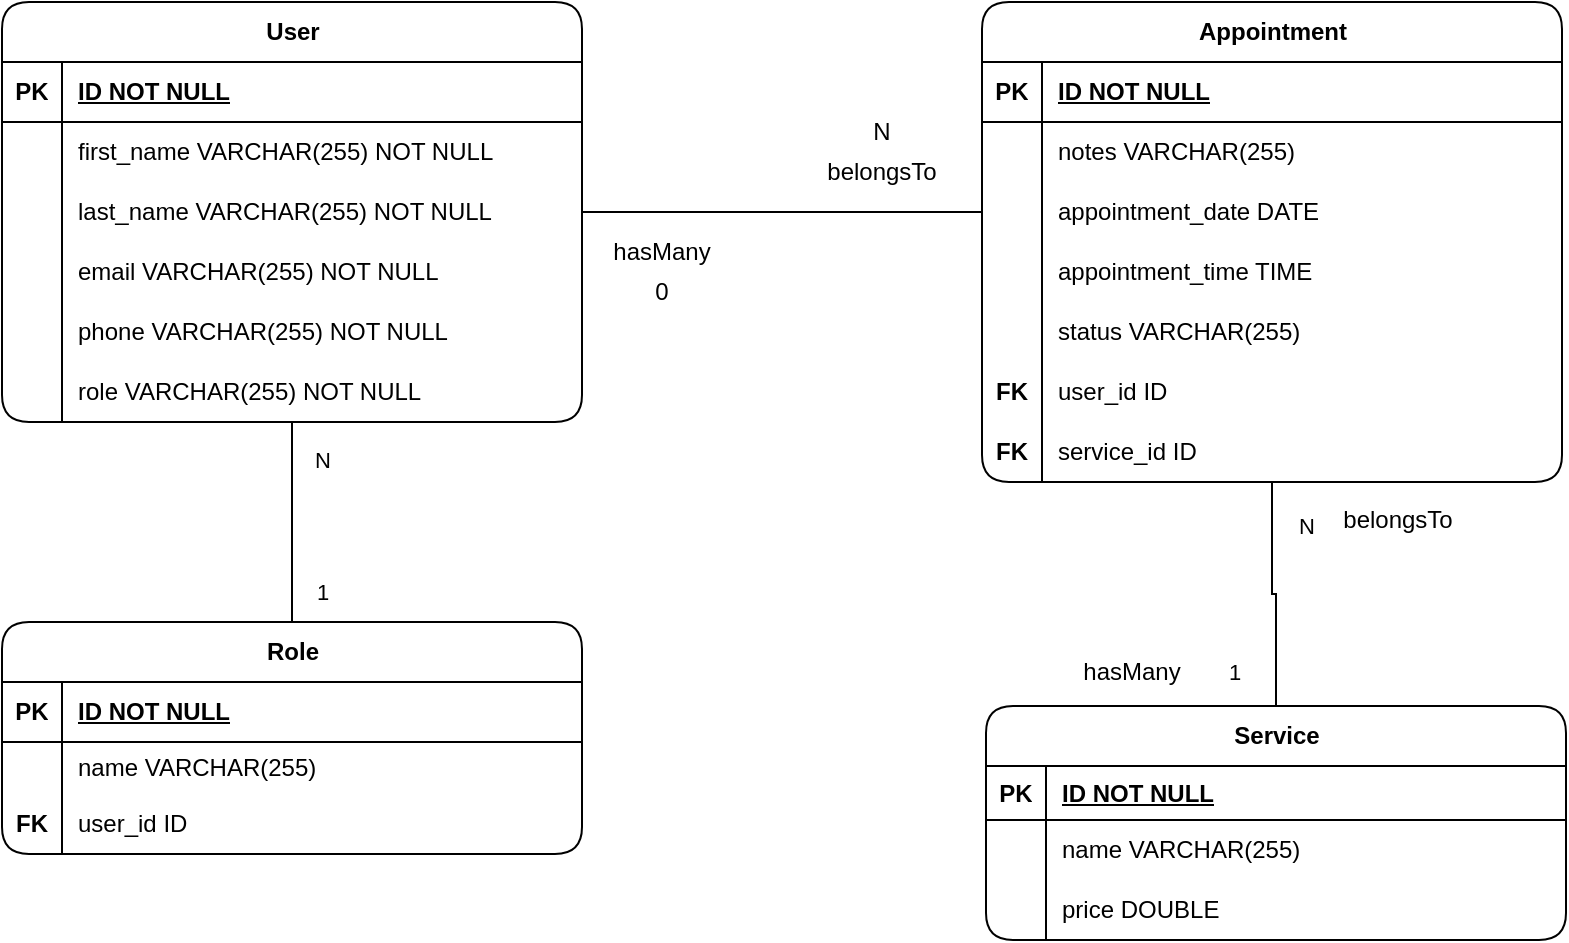 <mxfile version="28.2.8">
  <diagram name="Page-1" id="AelEsuEdMXr-yGJuRI3w">
    <mxGraphModel dx="787" dy="803" grid="1" gridSize="4" guides="0" tooltips="1" connect="1" arrows="1" fold="1" page="0" pageScale="1" pageWidth="1600" pageHeight="900" math="0" shadow="0" adaptiveColors="auto">
      <root>
        <mxCell id="0" />
        <mxCell id="1" parent="0" />
        <mxCell id="egwfH5GnE1076Y7xjs0z-1" value="User" style="shape=table;startSize=30;container=1;collapsible=1;childLayout=tableLayout;fixedRows=1;rowLines=0;fontStyle=1;align=center;resizeLast=1;html=1;rounded=1;swimlaneFillColor=default;labelBackgroundColor=none;" vertex="1" parent="1">
          <mxGeometry x="440" y="200" width="290" height="210" as="geometry" />
        </mxCell>
        <mxCell id="egwfH5GnE1076Y7xjs0z-2" value="" style="shape=tableRow;horizontal=0;startSize=0;swimlaneHead=0;swimlaneBody=0;fillColor=none;collapsible=0;dropTarget=0;points=[[0,0.5],[1,0.5]];portConstraint=eastwest;top=0;left=0;right=0;bottom=1;rounded=1;labelBackgroundColor=none;" vertex="1" parent="egwfH5GnE1076Y7xjs0z-1">
          <mxGeometry y="30" width="290" height="30" as="geometry" />
        </mxCell>
        <mxCell id="egwfH5GnE1076Y7xjs0z-3" value="PK" style="shape=partialRectangle;connectable=0;fillColor=none;top=0;left=0;bottom=0;right=0;fontStyle=1;overflow=hidden;whiteSpace=wrap;html=1;rounded=1;labelBackgroundColor=none;" vertex="1" parent="egwfH5GnE1076Y7xjs0z-2">
          <mxGeometry width="30" height="30" as="geometry">
            <mxRectangle width="30" height="30" as="alternateBounds" />
          </mxGeometry>
        </mxCell>
        <mxCell id="egwfH5GnE1076Y7xjs0z-4" value="ID NOT NULL" style="shape=partialRectangle;connectable=0;fillColor=none;top=0;left=0;bottom=0;right=0;align=left;spacingLeft=6;fontStyle=5;overflow=hidden;whiteSpace=wrap;html=1;rounded=1;labelBackgroundColor=none;" vertex="1" parent="egwfH5GnE1076Y7xjs0z-2">
          <mxGeometry x="30" width="260" height="30" as="geometry">
            <mxRectangle width="260" height="30" as="alternateBounds" />
          </mxGeometry>
        </mxCell>
        <mxCell id="egwfH5GnE1076Y7xjs0z-5" value="" style="shape=tableRow;horizontal=0;startSize=0;swimlaneHead=0;swimlaneBody=0;fillColor=none;collapsible=0;dropTarget=0;points=[[0,0.5],[1,0.5]];portConstraint=eastwest;top=0;left=0;right=0;bottom=0;rounded=1;labelBackgroundColor=none;" vertex="1" parent="egwfH5GnE1076Y7xjs0z-1">
          <mxGeometry y="60" width="290" height="30" as="geometry" />
        </mxCell>
        <mxCell id="egwfH5GnE1076Y7xjs0z-6" value="" style="shape=partialRectangle;connectable=0;fillColor=none;top=0;left=0;bottom=0;right=0;editable=1;overflow=hidden;whiteSpace=wrap;html=1;rounded=1;labelBackgroundColor=none;" vertex="1" parent="egwfH5GnE1076Y7xjs0z-5">
          <mxGeometry width="30" height="30" as="geometry">
            <mxRectangle width="30" height="30" as="alternateBounds" />
          </mxGeometry>
        </mxCell>
        <mxCell id="egwfH5GnE1076Y7xjs0z-7" value="first_name VARCHAR(255) NOT NULL&lt;span style=&quot;white-space: pre;&quot;&gt;&#x9;&lt;/span&gt;" style="shape=partialRectangle;connectable=0;fillColor=none;top=0;left=0;bottom=0;right=0;align=left;spacingLeft=6;overflow=hidden;whiteSpace=wrap;html=1;rounded=1;labelBackgroundColor=none;" vertex="1" parent="egwfH5GnE1076Y7xjs0z-5">
          <mxGeometry x="30" width="260" height="30" as="geometry">
            <mxRectangle width="260" height="30" as="alternateBounds" />
          </mxGeometry>
        </mxCell>
        <mxCell id="egwfH5GnE1076Y7xjs0z-8" value="" style="shape=tableRow;horizontal=0;startSize=0;swimlaneHead=0;swimlaneBody=0;fillColor=none;collapsible=0;dropTarget=0;points=[[0,0.5],[1,0.5]];portConstraint=eastwest;top=0;left=0;right=0;bottom=0;rounded=1;labelBackgroundColor=none;" vertex="1" parent="egwfH5GnE1076Y7xjs0z-1">
          <mxGeometry y="90" width="290" height="30" as="geometry" />
        </mxCell>
        <mxCell id="egwfH5GnE1076Y7xjs0z-9" value="" style="shape=partialRectangle;connectable=0;fillColor=none;top=0;left=0;bottom=0;right=0;editable=1;overflow=hidden;whiteSpace=wrap;html=1;rounded=1;labelBackgroundColor=none;" vertex="1" parent="egwfH5GnE1076Y7xjs0z-8">
          <mxGeometry width="30" height="30" as="geometry">
            <mxRectangle width="30" height="30" as="alternateBounds" />
          </mxGeometry>
        </mxCell>
        <mxCell id="egwfH5GnE1076Y7xjs0z-10" value="last_name VARCHAR(255)&lt;span style=&quot;white-space: pre;&quot;&gt; NOT NULL&lt;/span&gt;" style="shape=partialRectangle;connectable=0;fillColor=none;top=0;left=0;bottom=0;right=0;align=left;spacingLeft=6;overflow=hidden;whiteSpace=wrap;html=1;rounded=1;labelBackgroundColor=none;" vertex="1" parent="egwfH5GnE1076Y7xjs0z-8">
          <mxGeometry x="30" width="260" height="30" as="geometry">
            <mxRectangle width="260" height="30" as="alternateBounds" />
          </mxGeometry>
        </mxCell>
        <mxCell id="egwfH5GnE1076Y7xjs0z-11" value="" style="shape=tableRow;horizontal=0;startSize=0;swimlaneHead=0;swimlaneBody=0;fillColor=none;collapsible=0;dropTarget=0;points=[[0,0.5],[1,0.5]];portConstraint=eastwest;top=0;left=0;right=0;bottom=0;rounded=1;labelBackgroundColor=none;" vertex="1" parent="egwfH5GnE1076Y7xjs0z-1">
          <mxGeometry y="120" width="290" height="30" as="geometry" />
        </mxCell>
        <mxCell id="egwfH5GnE1076Y7xjs0z-12" value="" style="shape=partialRectangle;connectable=0;fillColor=none;top=0;left=0;bottom=0;right=0;editable=1;overflow=hidden;whiteSpace=wrap;html=1;rounded=1;labelBackgroundColor=none;" vertex="1" parent="egwfH5GnE1076Y7xjs0z-11">
          <mxGeometry width="30" height="30" as="geometry">
            <mxRectangle width="30" height="30" as="alternateBounds" />
          </mxGeometry>
        </mxCell>
        <mxCell id="egwfH5GnE1076Y7xjs0z-13" value="email VARCHAR(255) NOT NULL" style="shape=partialRectangle;connectable=0;fillColor=none;top=0;left=0;bottom=0;right=0;align=left;spacingLeft=6;overflow=hidden;whiteSpace=wrap;html=1;rounded=1;labelBackgroundColor=none;" vertex="1" parent="egwfH5GnE1076Y7xjs0z-11">
          <mxGeometry x="30" width="260" height="30" as="geometry">
            <mxRectangle width="260" height="30" as="alternateBounds" />
          </mxGeometry>
        </mxCell>
        <mxCell id="egwfH5GnE1076Y7xjs0z-14" value="" style="shape=tableRow;horizontal=0;startSize=0;swimlaneHead=0;swimlaneBody=0;fillColor=none;collapsible=0;dropTarget=0;points=[[0,0.5],[1,0.5]];portConstraint=eastwest;top=0;left=0;right=0;bottom=0;rounded=1;labelBackgroundColor=none;" vertex="1" parent="egwfH5GnE1076Y7xjs0z-1">
          <mxGeometry y="150" width="290" height="30" as="geometry" />
        </mxCell>
        <mxCell id="egwfH5GnE1076Y7xjs0z-15" value="" style="shape=partialRectangle;connectable=0;fillColor=none;top=0;left=0;bottom=0;right=0;editable=1;overflow=hidden;whiteSpace=wrap;html=1;rounded=1;labelBackgroundColor=none;" vertex="1" parent="egwfH5GnE1076Y7xjs0z-14">
          <mxGeometry width="30" height="30" as="geometry">
            <mxRectangle width="30" height="30" as="alternateBounds" />
          </mxGeometry>
        </mxCell>
        <mxCell id="egwfH5GnE1076Y7xjs0z-16" value="phone VARCHAR(255) NOT NULL" style="shape=partialRectangle;connectable=0;fillColor=none;top=0;left=0;bottom=0;right=0;align=left;spacingLeft=6;overflow=hidden;whiteSpace=wrap;html=1;rounded=1;labelBackgroundColor=none;" vertex="1" parent="egwfH5GnE1076Y7xjs0z-14">
          <mxGeometry x="30" width="260" height="30" as="geometry">
            <mxRectangle width="260" height="30" as="alternateBounds" />
          </mxGeometry>
        </mxCell>
        <mxCell id="egwfH5GnE1076Y7xjs0z-17" value="" style="shape=tableRow;horizontal=0;startSize=0;swimlaneHead=0;swimlaneBody=0;fillColor=none;collapsible=0;dropTarget=0;points=[[0,0.5],[1,0.5]];portConstraint=eastwest;top=0;left=0;right=0;bottom=0;rounded=1;labelBackgroundColor=none;" vertex="1" parent="egwfH5GnE1076Y7xjs0z-1">
          <mxGeometry y="180" width="290" height="30" as="geometry" />
        </mxCell>
        <mxCell id="egwfH5GnE1076Y7xjs0z-18" value="" style="shape=partialRectangle;connectable=0;fillColor=none;top=0;left=0;bottom=0;right=0;editable=1;overflow=hidden;whiteSpace=wrap;html=1;rounded=1;labelBackgroundColor=none;" vertex="1" parent="egwfH5GnE1076Y7xjs0z-17">
          <mxGeometry width="30" height="30" as="geometry">
            <mxRectangle width="30" height="30" as="alternateBounds" />
          </mxGeometry>
        </mxCell>
        <mxCell id="egwfH5GnE1076Y7xjs0z-19" value="role VARCHAR(255) NOT NULL" style="shape=partialRectangle;connectable=0;fillColor=none;top=0;left=0;bottom=0;right=0;align=left;spacingLeft=6;overflow=hidden;whiteSpace=wrap;html=1;rounded=1;labelBackgroundColor=none;" vertex="1" parent="egwfH5GnE1076Y7xjs0z-17">
          <mxGeometry x="30" width="260" height="30" as="geometry">
            <mxRectangle width="260" height="30" as="alternateBounds" />
          </mxGeometry>
        </mxCell>
        <mxCell id="egwfH5GnE1076Y7xjs0z-20" value="Service" style="shape=table;startSize=30;container=1;collapsible=1;childLayout=tableLayout;fixedRows=1;rowLines=0;fontStyle=1;align=center;resizeLast=1;html=1;rounded=1;swimlaneFillColor=default;swimlaneLine=1;labelBackgroundColor=none;" vertex="1" parent="1">
          <mxGeometry x="932" y="552" width="290" height="117" as="geometry" />
        </mxCell>
        <mxCell id="egwfH5GnE1076Y7xjs0z-21" value="" style="shape=tableRow;horizontal=0;startSize=0;swimlaneHead=0;swimlaneBody=0;fillColor=none;collapsible=0;dropTarget=0;points=[[0,0.5],[1,0.5]];portConstraint=eastwest;top=0;left=0;right=0;bottom=1;rounded=1;labelBackgroundColor=none;" vertex="1" parent="egwfH5GnE1076Y7xjs0z-20">
          <mxGeometry y="30" width="290" height="27" as="geometry" />
        </mxCell>
        <mxCell id="egwfH5GnE1076Y7xjs0z-22" value="PK" style="shape=partialRectangle;connectable=0;fillColor=none;top=0;left=0;bottom=0;right=0;fontStyle=1;overflow=hidden;whiteSpace=wrap;html=1;rounded=1;labelBackgroundColor=none;" vertex="1" parent="egwfH5GnE1076Y7xjs0z-21">
          <mxGeometry width="30" height="27" as="geometry">
            <mxRectangle width="30" height="27" as="alternateBounds" />
          </mxGeometry>
        </mxCell>
        <mxCell id="egwfH5GnE1076Y7xjs0z-23" value="ID NOT NULL" style="shape=partialRectangle;connectable=0;fillColor=none;top=0;left=0;bottom=0;right=0;align=left;spacingLeft=6;fontStyle=5;overflow=hidden;whiteSpace=wrap;html=1;rounded=1;labelBackgroundColor=none;" vertex="1" parent="egwfH5GnE1076Y7xjs0z-21">
          <mxGeometry x="30" width="260" height="27" as="geometry">
            <mxRectangle width="260" height="27" as="alternateBounds" />
          </mxGeometry>
        </mxCell>
        <mxCell id="egwfH5GnE1076Y7xjs0z-24" value="" style="shape=tableRow;horizontal=0;startSize=0;swimlaneHead=0;swimlaneBody=0;fillColor=none;collapsible=0;dropTarget=0;points=[[0,0.5],[1,0.5]];portConstraint=eastwest;top=0;left=0;right=0;bottom=0;rounded=1;labelBackgroundColor=none;" vertex="1" parent="egwfH5GnE1076Y7xjs0z-20">
          <mxGeometry y="57" width="290" height="30" as="geometry" />
        </mxCell>
        <mxCell id="egwfH5GnE1076Y7xjs0z-25" value="" style="shape=partialRectangle;connectable=0;fillColor=none;top=0;left=0;bottom=0;right=0;editable=1;overflow=hidden;whiteSpace=wrap;html=1;rounded=1;labelBackgroundColor=none;" vertex="1" parent="egwfH5GnE1076Y7xjs0z-24">
          <mxGeometry width="30" height="30" as="geometry">
            <mxRectangle width="30" height="30" as="alternateBounds" />
          </mxGeometry>
        </mxCell>
        <mxCell id="egwfH5GnE1076Y7xjs0z-26" value="name VARCHAR(255)" style="shape=partialRectangle;connectable=0;fillColor=none;top=0;left=0;bottom=0;right=0;align=left;spacingLeft=6;overflow=hidden;whiteSpace=wrap;html=1;swimlaneFillColor=default;rounded=1;labelBackgroundColor=none;" vertex="1" parent="egwfH5GnE1076Y7xjs0z-24">
          <mxGeometry x="30" width="260" height="30" as="geometry">
            <mxRectangle width="260" height="30" as="alternateBounds" />
          </mxGeometry>
        </mxCell>
        <mxCell id="egwfH5GnE1076Y7xjs0z-27" value="" style="shape=tableRow;horizontal=0;startSize=0;swimlaneHead=0;swimlaneBody=0;fillColor=none;collapsible=0;dropTarget=0;points=[[0,0.5],[1,0.5]];portConstraint=eastwest;top=0;left=0;right=0;bottom=0;rounded=1;labelBackgroundColor=none;" vertex="1" parent="egwfH5GnE1076Y7xjs0z-20">
          <mxGeometry y="87" width="290" height="30" as="geometry" />
        </mxCell>
        <mxCell id="egwfH5GnE1076Y7xjs0z-28" value="" style="shape=partialRectangle;connectable=0;fillColor=none;top=0;left=0;bottom=0;right=0;editable=1;overflow=hidden;whiteSpace=wrap;html=1;rounded=1;labelBackgroundColor=none;" vertex="1" parent="egwfH5GnE1076Y7xjs0z-27">
          <mxGeometry width="30" height="30" as="geometry">
            <mxRectangle width="30" height="30" as="alternateBounds" />
          </mxGeometry>
        </mxCell>
        <mxCell id="egwfH5GnE1076Y7xjs0z-29" value="price DOUBLE" style="shape=partialRectangle;connectable=0;fillColor=none;top=0;left=0;bottom=0;right=0;align=left;spacingLeft=6;overflow=hidden;whiteSpace=wrap;html=1;rounded=1;labelBackgroundColor=none;" vertex="1" parent="egwfH5GnE1076Y7xjs0z-27">
          <mxGeometry x="30" width="260" height="30" as="geometry">
            <mxRectangle width="260" height="30" as="alternateBounds" />
          </mxGeometry>
        </mxCell>
        <mxCell id="egwfH5GnE1076Y7xjs0z-80" style="rounded=0;orthogonalLoop=1;jettySize=auto;html=1;strokeColor=default;edgeStyle=orthogonalEdgeStyle;endArrow=none;endFill=0;entryX=0.5;entryY=0;entryDx=0;entryDy=0;" edge="1" parent="1" source="egwfH5GnE1076Y7xjs0z-33" target="egwfH5GnE1076Y7xjs0z-20">
          <mxGeometry relative="1" as="geometry" />
        </mxCell>
        <mxCell id="egwfH5GnE1076Y7xjs0z-84" value="1" style="edgeLabel;html=1;align=center;verticalAlign=middle;resizable=0;points=[];" vertex="1" connectable="0" parent="egwfH5GnE1076Y7xjs0z-80">
          <mxGeometry x="0.693" y="-1" relative="1" as="geometry">
            <mxPoint x="-20" as="offset" />
          </mxGeometry>
        </mxCell>
        <mxCell id="egwfH5GnE1076Y7xjs0z-85" value="N" style="edgeLabel;html=1;align=center;verticalAlign=middle;resizable=0;points=[];" vertex="1" connectable="0" parent="egwfH5GnE1076Y7xjs0z-80">
          <mxGeometry x="-0.614" y="-1" relative="1" as="geometry">
            <mxPoint x="18" as="offset" />
          </mxGeometry>
        </mxCell>
        <mxCell id="egwfH5GnE1076Y7xjs0z-33" value="Appointment" style="shape=table;startSize=30;container=1;collapsible=1;childLayout=tableLayout;fixedRows=1;rowLines=0;fontStyle=1;align=center;resizeLast=1;html=1;rounded=1;swimlaneFillColor=default;labelBackgroundColor=none;" vertex="1" parent="1">
          <mxGeometry x="930" y="200" width="290" height="240" as="geometry" />
        </mxCell>
        <mxCell id="egwfH5GnE1076Y7xjs0z-34" value="" style="shape=tableRow;horizontal=0;startSize=0;swimlaneHead=0;swimlaneBody=0;fillColor=none;collapsible=0;dropTarget=0;points=[[0,0.5],[1,0.5]];portConstraint=eastwest;top=0;left=0;right=0;bottom=1;rounded=1;labelBackgroundColor=none;" vertex="1" parent="egwfH5GnE1076Y7xjs0z-33">
          <mxGeometry y="30" width="290" height="30" as="geometry" />
        </mxCell>
        <mxCell id="egwfH5GnE1076Y7xjs0z-35" value="PK" style="shape=partialRectangle;connectable=0;fillColor=none;top=0;left=0;bottom=0;right=0;fontStyle=1;overflow=hidden;whiteSpace=wrap;html=1;rounded=1;labelBackgroundColor=none;" vertex="1" parent="egwfH5GnE1076Y7xjs0z-34">
          <mxGeometry width="30" height="30" as="geometry">
            <mxRectangle width="30" height="30" as="alternateBounds" />
          </mxGeometry>
        </mxCell>
        <mxCell id="egwfH5GnE1076Y7xjs0z-36" value="ID NOT NULL" style="shape=partialRectangle;connectable=0;fillColor=none;top=0;left=0;bottom=0;right=0;align=left;spacingLeft=6;fontStyle=5;overflow=hidden;whiteSpace=wrap;html=1;rounded=1;labelBackgroundColor=none;" vertex="1" parent="egwfH5GnE1076Y7xjs0z-34">
          <mxGeometry x="30" width="260" height="30" as="geometry">
            <mxRectangle width="260" height="30" as="alternateBounds" />
          </mxGeometry>
        </mxCell>
        <mxCell id="egwfH5GnE1076Y7xjs0z-37" value="" style="shape=tableRow;horizontal=0;startSize=0;swimlaneHead=0;swimlaneBody=0;fillColor=none;collapsible=0;dropTarget=0;points=[[0,0.5],[1,0.5]];portConstraint=eastwest;top=0;left=0;right=0;bottom=0;rounded=1;labelBackgroundColor=none;" vertex="1" parent="egwfH5GnE1076Y7xjs0z-33">
          <mxGeometry y="60" width="290" height="30" as="geometry" />
        </mxCell>
        <mxCell id="egwfH5GnE1076Y7xjs0z-38" value="" style="shape=partialRectangle;connectable=0;fillColor=none;top=0;left=0;bottom=0;right=0;editable=1;overflow=hidden;whiteSpace=wrap;html=1;rounded=1;labelBackgroundColor=none;" vertex="1" parent="egwfH5GnE1076Y7xjs0z-37">
          <mxGeometry width="30" height="30" as="geometry">
            <mxRectangle width="30" height="30" as="alternateBounds" />
          </mxGeometry>
        </mxCell>
        <mxCell id="egwfH5GnE1076Y7xjs0z-39" value="notes VARCHAR(255) " style="shape=partialRectangle;connectable=0;fillColor=none;top=0;left=0;bottom=0;right=0;align=left;spacingLeft=6;overflow=hidden;whiteSpace=wrap;html=1;rounded=1;labelBackgroundColor=none;" vertex="1" parent="egwfH5GnE1076Y7xjs0z-37">
          <mxGeometry x="30" width="260" height="30" as="geometry">
            <mxRectangle width="260" height="30" as="alternateBounds" />
          </mxGeometry>
        </mxCell>
        <mxCell id="egwfH5GnE1076Y7xjs0z-40" value="" style="shape=tableRow;horizontal=0;startSize=0;swimlaneHead=0;swimlaneBody=0;fillColor=none;collapsible=0;dropTarget=0;points=[[0,0.5],[1,0.5]];portConstraint=eastwest;top=0;left=0;right=0;bottom=0;rounded=1;labelBackgroundColor=none;" vertex="1" parent="egwfH5GnE1076Y7xjs0z-33">
          <mxGeometry y="90" width="290" height="30" as="geometry" />
        </mxCell>
        <mxCell id="egwfH5GnE1076Y7xjs0z-41" value="" style="shape=partialRectangle;connectable=0;fillColor=none;top=0;left=0;bottom=0;right=0;editable=1;overflow=hidden;whiteSpace=wrap;html=1;rounded=1;labelBackgroundColor=none;" vertex="1" parent="egwfH5GnE1076Y7xjs0z-40">
          <mxGeometry width="30" height="30" as="geometry">
            <mxRectangle width="30" height="30" as="alternateBounds" />
          </mxGeometry>
        </mxCell>
        <mxCell id="egwfH5GnE1076Y7xjs0z-42" value="appointment_date DATE" style="shape=partialRectangle;connectable=0;fillColor=none;top=0;left=0;bottom=0;right=0;align=left;spacingLeft=6;overflow=hidden;whiteSpace=wrap;html=1;rounded=1;labelBackgroundColor=none;" vertex="1" parent="egwfH5GnE1076Y7xjs0z-40">
          <mxGeometry x="30" width="260" height="30" as="geometry">
            <mxRectangle width="260" height="30" as="alternateBounds" />
          </mxGeometry>
        </mxCell>
        <mxCell id="egwfH5GnE1076Y7xjs0z-43" value="" style="shape=tableRow;horizontal=0;startSize=0;swimlaneHead=0;swimlaneBody=0;fillColor=none;collapsible=0;dropTarget=0;points=[[0,0.5],[1,0.5]];portConstraint=eastwest;top=0;left=0;right=0;bottom=0;rounded=1;labelBackgroundColor=none;" vertex="1" parent="egwfH5GnE1076Y7xjs0z-33">
          <mxGeometry y="120" width="290" height="30" as="geometry" />
        </mxCell>
        <mxCell id="egwfH5GnE1076Y7xjs0z-44" value="" style="shape=partialRectangle;connectable=0;fillColor=none;top=0;left=0;bottom=0;right=0;editable=1;overflow=hidden;whiteSpace=wrap;html=1;rounded=1;labelBackgroundColor=none;" vertex="1" parent="egwfH5GnE1076Y7xjs0z-43">
          <mxGeometry width="30" height="30" as="geometry">
            <mxRectangle width="30" height="30" as="alternateBounds" />
          </mxGeometry>
        </mxCell>
        <mxCell id="egwfH5GnE1076Y7xjs0z-45" value="appointment_time TIME" style="shape=partialRectangle;connectable=0;fillColor=none;top=0;left=0;bottom=0;right=0;align=left;spacingLeft=6;overflow=hidden;whiteSpace=wrap;html=1;rounded=1;labelBackgroundColor=none;" vertex="1" parent="egwfH5GnE1076Y7xjs0z-43">
          <mxGeometry x="30" width="260" height="30" as="geometry">
            <mxRectangle width="260" height="30" as="alternateBounds" />
          </mxGeometry>
        </mxCell>
        <mxCell id="egwfH5GnE1076Y7xjs0z-46" value="" style="shape=tableRow;horizontal=0;startSize=0;swimlaneHead=0;swimlaneBody=0;fillColor=none;collapsible=0;dropTarget=0;points=[[0,0.5],[1,0.5]];portConstraint=eastwest;top=0;left=0;right=0;bottom=0;rounded=1;labelBackgroundColor=none;" vertex="1" parent="egwfH5GnE1076Y7xjs0z-33">
          <mxGeometry y="150" width="290" height="30" as="geometry" />
        </mxCell>
        <mxCell id="egwfH5GnE1076Y7xjs0z-47" value="" style="shape=partialRectangle;connectable=0;fillColor=none;top=0;left=0;bottom=0;right=0;editable=1;overflow=hidden;whiteSpace=wrap;html=1;rounded=1;labelBackgroundColor=none;" vertex="1" parent="egwfH5GnE1076Y7xjs0z-46">
          <mxGeometry width="30" height="30" as="geometry">
            <mxRectangle width="30" height="30" as="alternateBounds" />
          </mxGeometry>
        </mxCell>
        <mxCell id="egwfH5GnE1076Y7xjs0z-48" value="status VARCHAR(255)" style="shape=partialRectangle;connectable=0;fillColor=none;top=0;left=0;bottom=0;right=0;align=left;spacingLeft=6;overflow=hidden;whiteSpace=wrap;html=1;rounded=1;labelBackgroundColor=none;" vertex="1" parent="egwfH5GnE1076Y7xjs0z-46">
          <mxGeometry x="30" width="260" height="30" as="geometry">
            <mxRectangle width="260" height="30" as="alternateBounds" />
          </mxGeometry>
        </mxCell>
        <mxCell id="egwfH5GnE1076Y7xjs0z-49" value="" style="shape=tableRow;horizontal=0;startSize=0;swimlaneHead=0;swimlaneBody=0;fillColor=none;collapsible=0;dropTarget=0;points=[[0,0.5],[1,0.5]];portConstraint=eastwest;top=0;left=0;right=0;bottom=0;rounded=1;labelBackgroundColor=none;" vertex="1" parent="egwfH5GnE1076Y7xjs0z-33">
          <mxGeometry y="180" width="290" height="30" as="geometry" />
        </mxCell>
        <mxCell id="egwfH5GnE1076Y7xjs0z-50" value="&lt;b&gt;FK&lt;/b&gt;" style="shape=partialRectangle;connectable=0;fillColor=none;top=0;left=0;bottom=0;right=0;editable=1;overflow=hidden;whiteSpace=wrap;html=1;rounded=1;labelBackgroundColor=none;" vertex="1" parent="egwfH5GnE1076Y7xjs0z-49">
          <mxGeometry width="30" height="30" as="geometry">
            <mxRectangle width="30" height="30" as="alternateBounds" />
          </mxGeometry>
        </mxCell>
        <mxCell id="egwfH5GnE1076Y7xjs0z-51" value="user_id ID" style="shape=partialRectangle;connectable=0;fillColor=none;top=0;left=0;bottom=0;right=0;align=left;spacingLeft=6;overflow=hidden;whiteSpace=wrap;html=1;rounded=1;labelBackgroundColor=none;" vertex="1" parent="egwfH5GnE1076Y7xjs0z-49">
          <mxGeometry x="30" width="260" height="30" as="geometry">
            <mxRectangle width="260" height="30" as="alternateBounds" />
          </mxGeometry>
        </mxCell>
        <mxCell id="egwfH5GnE1076Y7xjs0z-76" value="" style="shape=tableRow;horizontal=0;startSize=0;swimlaneHead=0;swimlaneBody=0;fillColor=none;collapsible=0;dropTarget=0;points=[[0,0.5],[1,0.5]];portConstraint=eastwest;top=0;left=0;right=0;bottom=0;rounded=1;labelBackgroundColor=none;" vertex="1" parent="egwfH5GnE1076Y7xjs0z-33">
          <mxGeometry y="210" width="290" height="30" as="geometry" />
        </mxCell>
        <mxCell id="egwfH5GnE1076Y7xjs0z-77" value="&lt;b&gt;FK&lt;/b&gt;" style="shape=partialRectangle;connectable=0;fillColor=none;top=0;left=0;bottom=0;right=0;editable=1;overflow=hidden;whiteSpace=wrap;html=1;rounded=1;labelBackgroundColor=none;" vertex="1" parent="egwfH5GnE1076Y7xjs0z-76">
          <mxGeometry width="30" height="30" as="geometry">
            <mxRectangle width="30" height="30" as="alternateBounds" />
          </mxGeometry>
        </mxCell>
        <mxCell id="egwfH5GnE1076Y7xjs0z-78" value="service_id ID" style="shape=partialRectangle;connectable=0;fillColor=none;top=0;left=0;bottom=0;right=0;align=left;spacingLeft=6;overflow=hidden;whiteSpace=wrap;html=1;rounded=1;labelBackgroundColor=none;" vertex="1" parent="egwfH5GnE1076Y7xjs0z-76">
          <mxGeometry x="30" width="260" height="30" as="geometry">
            <mxRectangle width="260" height="30" as="alternateBounds" />
          </mxGeometry>
        </mxCell>
        <mxCell id="egwfH5GnE1076Y7xjs0z-52" value="hasMany" style="text;html=1;whiteSpace=wrap;strokeColor=none;fillColor=none;align=center;verticalAlign=middle;rounded=1;labelBackgroundColor=none;" vertex="1" parent="1">
          <mxGeometry x="740" y="310" width="60" height="30" as="geometry" />
        </mxCell>
        <mxCell id="egwfH5GnE1076Y7xjs0z-53" value="belongsTo" style="text;html=1;whiteSpace=wrap;strokeColor=none;fillColor=none;align=center;verticalAlign=middle;rounded=1;labelBackgroundColor=none;" vertex="1" parent="1">
          <mxGeometry x="850" y="270" width="60" height="30" as="geometry" />
        </mxCell>
        <mxCell id="egwfH5GnE1076Y7xjs0z-57" value="0" style="text;html=1;whiteSpace=wrap;strokeColor=none;fillColor=none;align=center;verticalAlign=middle;rounded=1;labelBackgroundColor=none;" vertex="1" parent="1">
          <mxGeometry x="740" y="330" width="60" height="30" as="geometry" />
        </mxCell>
        <mxCell id="egwfH5GnE1076Y7xjs0z-58" value="N" style="text;html=1;whiteSpace=wrap;strokeColor=none;fillColor=none;align=center;verticalAlign=middle;rounded=1;labelBackgroundColor=none;" vertex="1" parent="1">
          <mxGeometry x="850" y="250" width="60" height="30" as="geometry" />
        </mxCell>
        <mxCell id="egwfH5GnE1076Y7xjs0z-59" value="Role" style="shape=table;startSize=30;container=1;collapsible=1;childLayout=tableLayout;fixedRows=1;rowLines=0;fontStyle=1;align=center;resizeLast=1;html=1;rounded=1;swimlaneFillColor=default;labelBackgroundColor=none;" vertex="1" parent="1">
          <mxGeometry x="440" y="510" width="290" height="116" as="geometry" />
        </mxCell>
        <mxCell id="egwfH5GnE1076Y7xjs0z-60" value="" style="shape=tableRow;horizontal=0;startSize=0;swimlaneHead=0;swimlaneBody=0;fillColor=none;collapsible=0;dropTarget=0;points=[[0,0.5],[1,0.5]];portConstraint=eastwest;top=0;left=0;right=0;bottom=1;rounded=1;labelBackgroundColor=none;" vertex="1" parent="egwfH5GnE1076Y7xjs0z-59">
          <mxGeometry y="30" width="290" height="30" as="geometry" />
        </mxCell>
        <mxCell id="egwfH5GnE1076Y7xjs0z-61" value="PK" style="shape=partialRectangle;connectable=0;fillColor=none;top=0;left=0;bottom=0;right=0;fontStyle=1;overflow=hidden;whiteSpace=wrap;html=1;rounded=1;labelBackgroundColor=none;" vertex="1" parent="egwfH5GnE1076Y7xjs0z-60">
          <mxGeometry width="30" height="30" as="geometry">
            <mxRectangle width="30" height="30" as="alternateBounds" />
          </mxGeometry>
        </mxCell>
        <mxCell id="egwfH5GnE1076Y7xjs0z-62" value="ID NOT NULL" style="shape=partialRectangle;connectable=0;fillColor=none;top=0;left=0;bottom=0;right=0;align=left;spacingLeft=6;fontStyle=5;overflow=hidden;whiteSpace=wrap;html=1;rounded=1;labelBackgroundColor=none;" vertex="1" parent="egwfH5GnE1076Y7xjs0z-60">
          <mxGeometry x="30" width="260" height="30" as="geometry">
            <mxRectangle width="260" height="30" as="alternateBounds" />
          </mxGeometry>
        </mxCell>
        <mxCell id="egwfH5GnE1076Y7xjs0z-63" value="" style="shape=tableRow;horizontal=0;startSize=0;swimlaneHead=0;swimlaneBody=0;fillColor=none;collapsible=0;dropTarget=0;points=[[0,0.5],[1,0.5]];portConstraint=eastwest;top=0;left=0;right=0;bottom=0;rounded=1;labelBackgroundColor=none;" vertex="1" parent="egwfH5GnE1076Y7xjs0z-59">
          <mxGeometry y="60" width="290" height="26" as="geometry" />
        </mxCell>
        <mxCell id="egwfH5GnE1076Y7xjs0z-64" value="" style="shape=partialRectangle;connectable=0;fillColor=none;top=0;left=0;bottom=0;right=0;editable=1;overflow=hidden;whiteSpace=wrap;html=1;rounded=1;labelBackgroundColor=none;" vertex="1" parent="egwfH5GnE1076Y7xjs0z-63">
          <mxGeometry width="30" height="26" as="geometry">
            <mxRectangle width="30" height="26" as="alternateBounds" />
          </mxGeometry>
        </mxCell>
        <mxCell id="egwfH5GnE1076Y7xjs0z-65" value="name VARCHAR(255)" style="shape=partialRectangle;connectable=0;fillColor=none;top=0;left=0;bottom=0;right=0;align=left;spacingLeft=6;overflow=hidden;whiteSpace=wrap;html=1;rounded=1;labelBackgroundColor=none;" vertex="1" parent="egwfH5GnE1076Y7xjs0z-63">
          <mxGeometry x="30" width="260" height="26" as="geometry">
            <mxRectangle width="260" height="26" as="alternateBounds" />
          </mxGeometry>
        </mxCell>
        <mxCell id="egwfH5GnE1076Y7xjs0z-66" value="" style="shape=tableRow;horizontal=0;startSize=0;swimlaneHead=0;swimlaneBody=0;fillColor=none;collapsible=0;dropTarget=0;points=[[0,0.5],[1,0.5]];portConstraint=eastwest;top=0;left=0;right=0;bottom=0;rounded=1;labelBackgroundColor=none;" vertex="1" parent="egwfH5GnE1076Y7xjs0z-59">
          <mxGeometry y="86" width="290" height="30" as="geometry" />
        </mxCell>
        <mxCell id="egwfH5GnE1076Y7xjs0z-67" value="&lt;b&gt;FK&lt;/b&gt;" style="shape=partialRectangle;connectable=0;fillColor=none;top=0;left=0;bottom=0;right=0;editable=1;overflow=hidden;whiteSpace=wrap;html=1;rounded=1;labelBackgroundColor=none;" vertex="1" parent="egwfH5GnE1076Y7xjs0z-66">
          <mxGeometry width="30" height="30" as="geometry">
            <mxRectangle width="30" height="30" as="alternateBounds" />
          </mxGeometry>
        </mxCell>
        <mxCell id="egwfH5GnE1076Y7xjs0z-68" value="user_id ID" style="shape=partialRectangle;connectable=0;fillColor=none;top=0;left=0;bottom=0;right=0;align=left;spacingLeft=6;overflow=hidden;whiteSpace=wrap;html=1;rounded=1;labelBackgroundColor=none;" vertex="1" parent="egwfH5GnE1076Y7xjs0z-66">
          <mxGeometry x="30" width="260" height="30" as="geometry">
            <mxRectangle width="260" height="30" as="alternateBounds" />
          </mxGeometry>
        </mxCell>
        <mxCell id="egwfH5GnE1076Y7xjs0z-69" value="" style="endArrow=none;html=1;rounded=1;entryX=0.5;entryY=0;entryDx=0;entryDy=0;labelBackgroundColor=none;fontColor=default;" edge="1" parent="1" source="egwfH5GnE1076Y7xjs0z-17" target="egwfH5GnE1076Y7xjs0z-59">
          <mxGeometry relative="1" as="geometry">
            <mxPoint x="890" y="400" as="sourcePoint" />
            <mxPoint x="1050" y="400" as="targetPoint" />
          </mxGeometry>
        </mxCell>
        <mxCell id="egwfH5GnE1076Y7xjs0z-70" value="N" style="edgeLabel;html=1;align=center;verticalAlign=middle;resizable=0;points=[];rounded=1;labelBackgroundColor=none;" vertex="1" connectable="0" parent="egwfH5GnE1076Y7xjs0z-69">
          <mxGeometry x="-0.624" y="4" relative="1" as="geometry">
            <mxPoint x="11" as="offset" />
          </mxGeometry>
        </mxCell>
        <mxCell id="egwfH5GnE1076Y7xjs0z-71" value="1" style="edgeLabel;html=1;align=center;verticalAlign=middle;resizable=0;points=[];rounded=1;labelBackgroundColor=none;" vertex="1" connectable="0" parent="egwfH5GnE1076Y7xjs0z-69">
          <mxGeometry x="0.691" y="4" relative="1" as="geometry">
            <mxPoint x="11" as="offset" />
          </mxGeometry>
        </mxCell>
        <mxCell id="egwfH5GnE1076Y7xjs0z-72" value="" style="endArrow=none;html=1;rounded=1;exitX=1;exitY=0.5;exitDx=0;exitDy=0;entryX=0;entryY=0.5;entryDx=0;entryDy=0;labelBackgroundColor=none;fontColor=default;" edge="1" parent="1" source="egwfH5GnE1076Y7xjs0z-1" target="egwfH5GnE1076Y7xjs0z-40">
          <mxGeometry relative="1" as="geometry">
            <mxPoint x="890" y="400" as="sourcePoint" />
            <mxPoint x="1050" y="400" as="targetPoint" />
          </mxGeometry>
        </mxCell>
        <mxCell id="egwfH5GnE1076Y7xjs0z-74" value="hasMany" style="text;html=1;whiteSpace=wrap;strokeColor=none;fillColor=none;align=center;verticalAlign=middle;rounded=1;labelBackgroundColor=none;" vertex="1" parent="1">
          <mxGeometry x="960" y="520" width="90" height="30" as="geometry" />
        </mxCell>
        <mxCell id="egwfH5GnE1076Y7xjs0z-82" value="belongsTo" style="text;html=1;whiteSpace=wrap;strokeColor=none;fillColor=none;align=center;verticalAlign=middle;rounded=1;labelBackgroundColor=none;" vertex="1" parent="1">
          <mxGeometry x="1108" y="444" width="60" height="30" as="geometry" />
        </mxCell>
      </root>
    </mxGraphModel>
  </diagram>
</mxfile>
